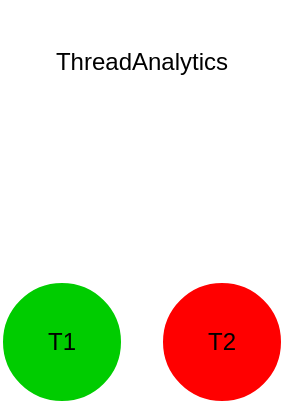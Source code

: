 <mxfile version="14.9.8" type="device"><diagram id="HU4ygTHdNa4ekdaio13U" name="Page-1"><mxGraphModel dx="1422" dy="752" grid="1" gridSize="10" guides="1" tooltips="1" connect="1" arrows="1" fold="1" page="1" pageScale="1" pageWidth="850" pageHeight="1100" math="0" shadow="0"><root><mxCell id="0"/><mxCell id="1" parent="0"/><mxCell id="Kb6VKqcTjLvADGdq1N15-7" value="T2" style="ellipse;whiteSpace=wrap;html=1;fillColor=#FF0000;strokeColor=#FFFFFF;" parent="1" vertex="1"><mxGeometry x="330" y="170" width="60" height="60" as="geometry"/></mxCell><mxCell id="Kb6VKqcTjLvADGdq1N15-10" value="ThreadAnalytics" style="rounded=0;whiteSpace=wrap;html=1;fillColor=#FFFFFF;strokeColor=#FFFFFF;" parent="1" vertex="1"><mxGeometry x="260" y="30" width="120" height="60" as="geometry"/></mxCell><mxCell id="Kb6VKqcTjLvADGdq1N15-11" value="" style="endArrow=classic;startArrow=classic;html=1;exitX=0.5;exitY=0;exitDx=0;exitDy=0;entryX=0.25;entryY=1;entryDx=0;entryDy=0;strokeColor=#FFFFFF;" parent="1" source="Kb6VKqcTjLvADGdq1N15-14" target="Kb6VKqcTjLvADGdq1N15-10" edge="1"><mxGeometry width="50" height="50" relative="1" as="geometry"><mxPoint x="270" y="175" as="sourcePoint"/><mxPoint x="280" y="90" as="targetPoint"/></mxGeometry></mxCell><mxCell id="Kb6VKqcTjLvADGdq1N15-12" value="" style="endArrow=classic;startArrow=classic;html=1;exitX=0.5;exitY=0;exitDx=0;exitDy=0;entryX=0.75;entryY=1;entryDx=0;entryDy=0;strokeColor=#FFFFFF;" parent="1" source="Kb6VKqcTjLvADGdq1N15-7" target="Kb6VKqcTjLvADGdq1N15-10" edge="1"><mxGeometry width="50" height="50" relative="1" as="geometry"><mxPoint x="255" y="220" as="sourcePoint"/><mxPoint x="310" y="90" as="targetPoint"/></mxGeometry></mxCell><mxCell id="Kb6VKqcTjLvADGdq1N15-14" value="T1" style="ellipse;whiteSpace=wrap;html=1;fillColor=#00CC00;strokeColor=#FFFFFF;" parent="1" vertex="1"><mxGeometry x="250" y="170" width="60" height="60" as="geometry"/></mxCell></root></mxGraphModel></diagram></mxfile>